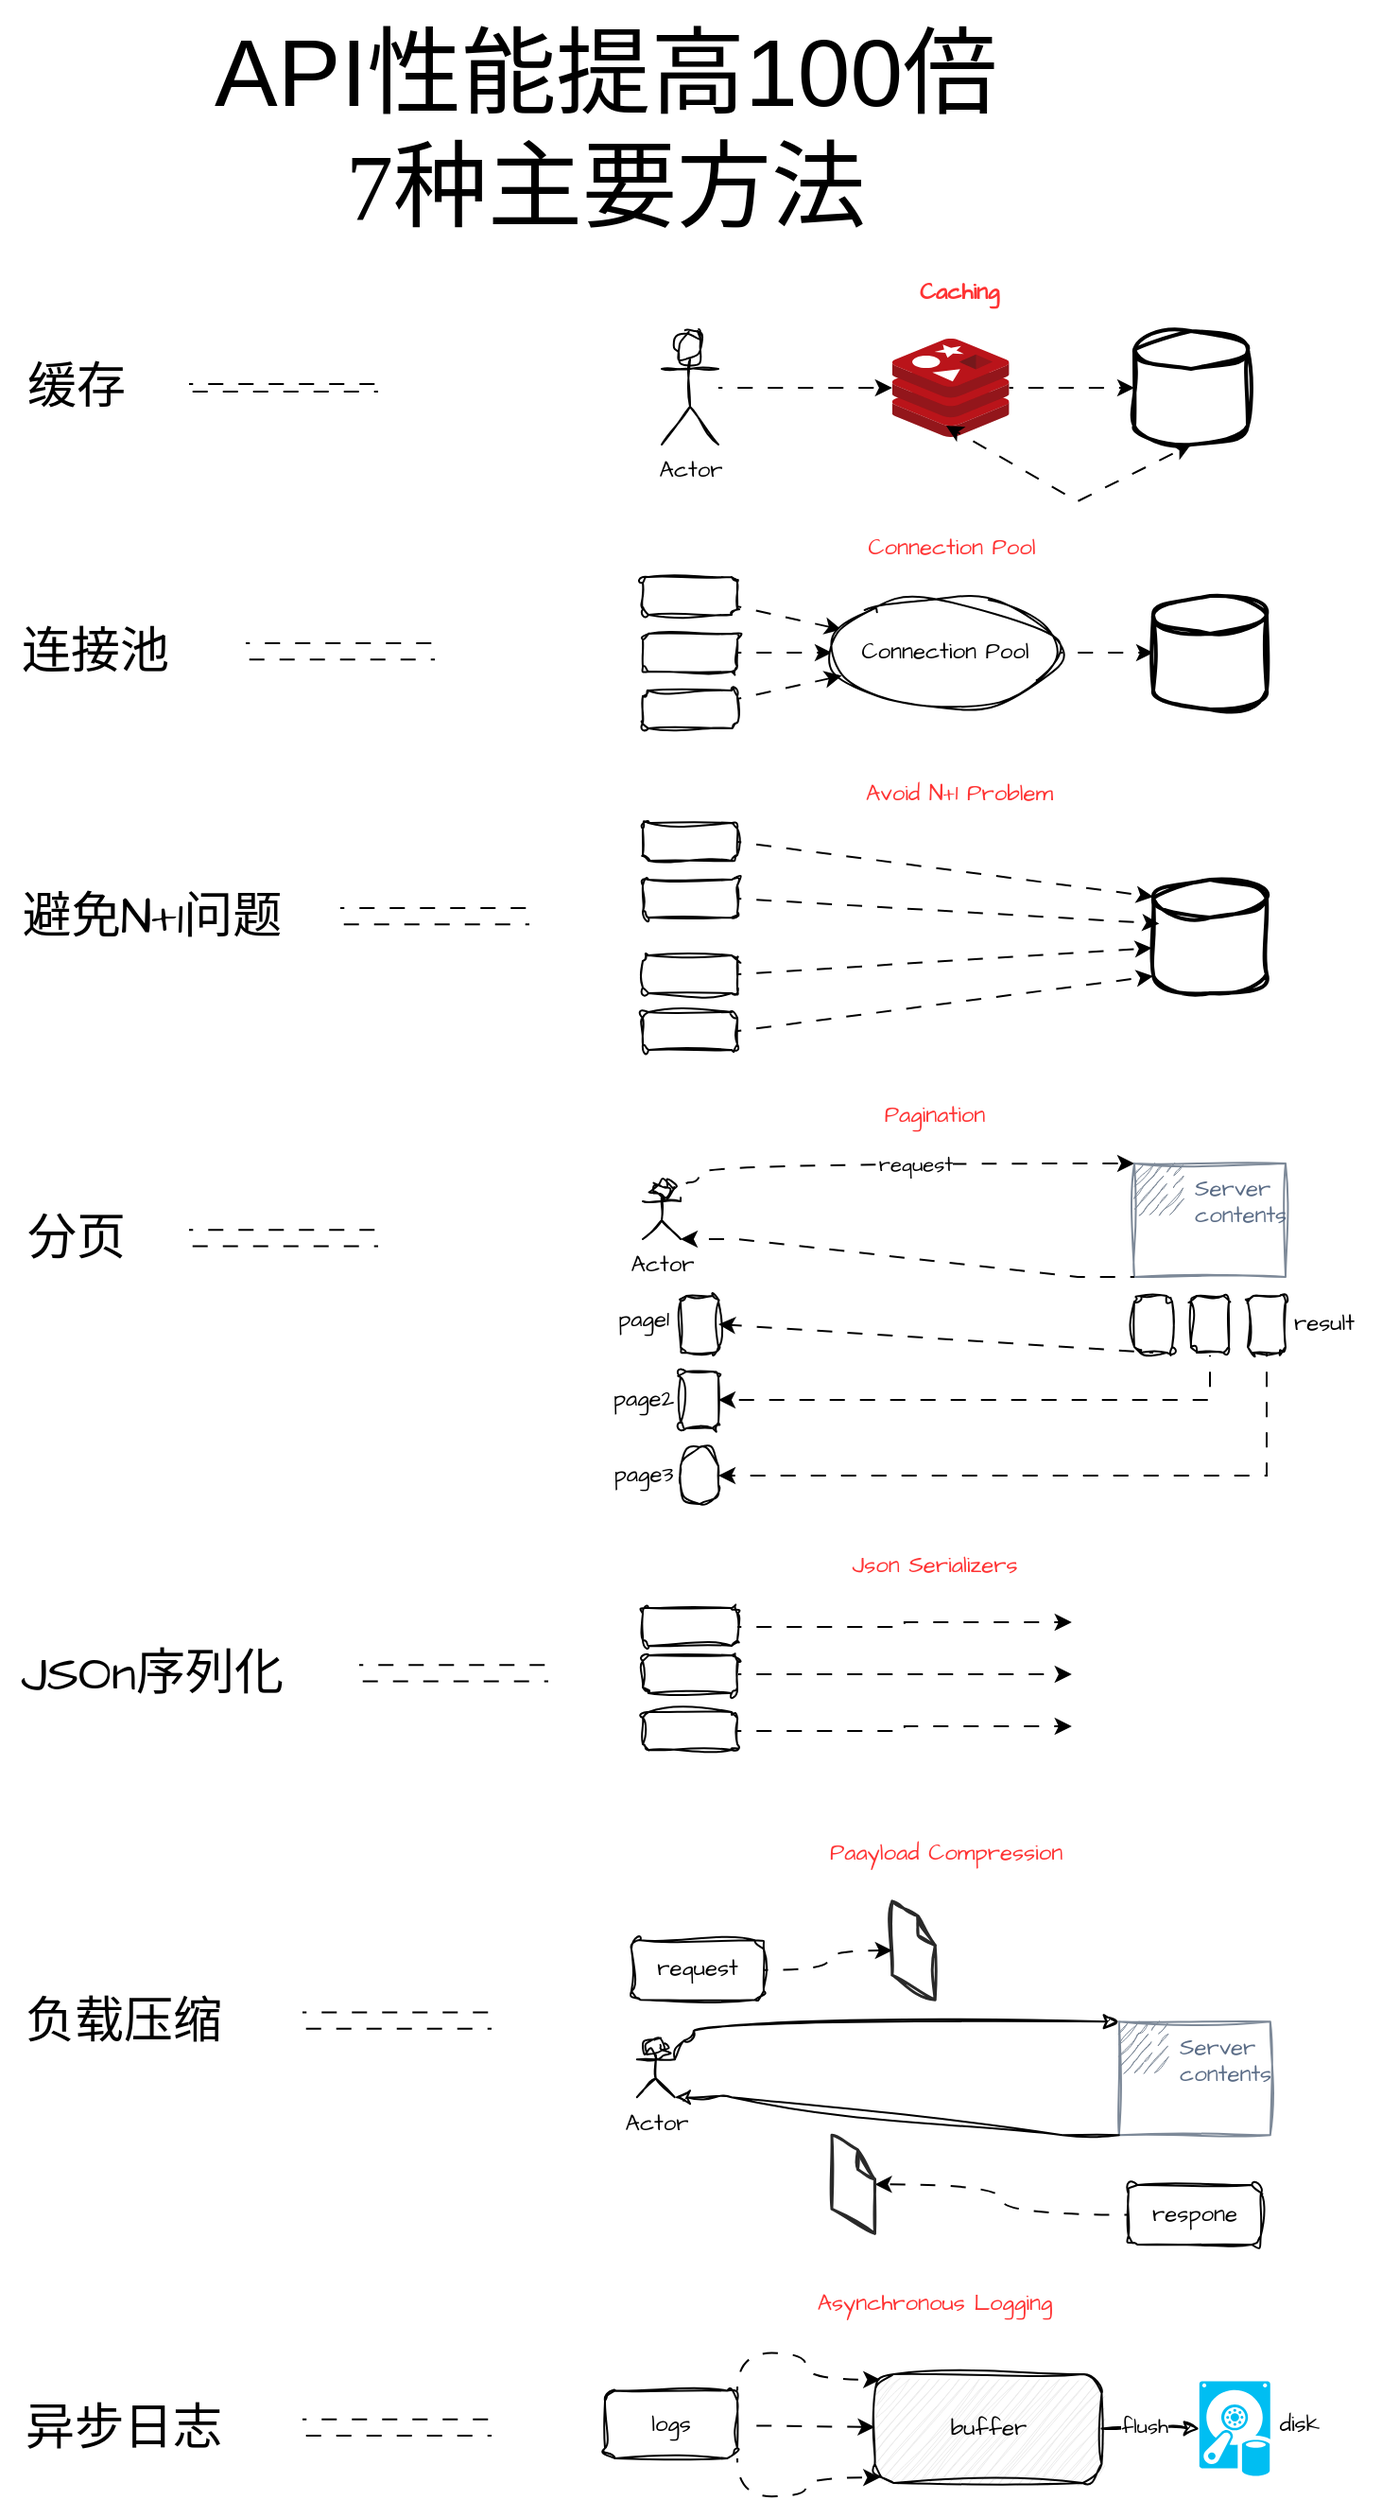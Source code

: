 <mxfile version="24.8.3">
  <diagram name="第 1 页" id="xSwY8589drfaOPCu5hti">
    <mxGraphModel dx="2931" dy="1640" grid="1" gridSize="10" guides="1" tooltips="1" connect="1" arrows="1" fold="1" page="1" pageScale="1" pageWidth="827" pageHeight="1169" math="0" shadow="0">
      <root>
        <mxCell id="0" />
        <mxCell id="1" parent="0" />
        <mxCell id="k_qER6fOcCXiL-DizDap-2" value="&lt;font face=&quot;Helvetica&quot; style=&quot;font-size: 50px;&quot;&gt;API性能提高100倍&lt;/font&gt;&lt;div style=&quot;font-size: 50px;&quot;&gt;&lt;div style=&quot;&quot;&gt;&lt;font face=&quot;_zcXrtlh5u2Q-dHwDHXc&quot; style=&quot;font-size: 50px;&quot;&gt;7种主要方法&lt;/font&gt;&lt;/div&gt;&lt;/div&gt;" style="text;html=1;align=center;verticalAlign=middle;resizable=0;points=[];autosize=1;strokeColor=none;fillColor=none;fontFamily=Architects Daughter;fontSource=https%3A%2F%2Ffonts.googleapis.com%2Fcss%3Ffamily%3DArchitects%2BDaughter;" vertex="1" parent="1">
          <mxGeometry x="180" y="55" width="440" height="140" as="geometry" />
        </mxCell>
        <mxCell id="k_qER6fOcCXiL-DizDap-3" value="&lt;font style=&quot;font-size: 26px;&quot;&gt;缓存&lt;/font&gt;" style="text;html=1;align=center;verticalAlign=middle;resizable=0;points=[];autosize=1;strokeColor=none;fillColor=none;fontFamily=Architects Daughter;fontSource=https%3A%2F%2Ffonts.googleapis.com%2Fcss%3Ffamily%3DArchitects%2BDaughter;sketch=1;curveFitting=1;jiggle=2;" vertex="1" parent="1">
          <mxGeometry x="80" y="240" width="80" height="40" as="geometry" />
        </mxCell>
        <mxCell id="k_qER6fOcCXiL-DizDap-5" value="" style="shape=link;html=1;rounded=0;hachureGap=4;fontFamily=Architects Daughter;fontSource=https%3A%2F%2Ffonts.googleapis.com%2Fcss%3Ffamily%3DArchitects%2BDaughter;flowAnimation=1;" edge="1" parent="1">
          <mxGeometry width="100" relative="1" as="geometry">
            <mxPoint x="180" y="260" as="sourcePoint" />
            <mxPoint x="280" y="260" as="targetPoint" />
          </mxGeometry>
        </mxCell>
        <mxCell id="k_qER6fOcCXiL-DizDap-28" value="" style="edgeStyle=orthogonalEdgeStyle;rounded=0;hachureGap=4;orthogonalLoop=1;jettySize=auto;html=1;fontFamily=Architects Daughter;fontSource=https%3A%2F%2Ffonts.googleapis.com%2Fcss%3Ffamily%3DArchitects%2BDaughter;flowAnimation=1;" edge="1" parent="1" source="k_qER6fOcCXiL-DizDap-12" target="k_qER6fOcCXiL-DizDap-25">
          <mxGeometry relative="1" as="geometry" />
        </mxCell>
        <mxCell id="k_qER6fOcCXiL-DizDap-12" value="" style="image;aspect=fixed;html=1;points=[];align=center;fontSize=12;image=img/lib/mscae/Cache_Redis_Product.svg;hachureGap=4;fontFamily=Architects Daughter;fontSource=https%3A%2F%2Ffonts.googleapis.com%2Fcss%3Ffamily%3DArchitects%2BDaughter;sketch=1;curveFitting=1;jiggle=2;" vertex="1" parent="1">
          <mxGeometry x="551.9" y="234" width="61.9" height="52" as="geometry" />
        </mxCell>
        <mxCell id="k_qER6fOcCXiL-DizDap-16" value="" style="edgeStyle=orthogonalEdgeStyle;rounded=0;hachureGap=4;orthogonalLoop=1;jettySize=auto;html=1;fontFamily=Architects Daughter;fontSource=https%3A%2F%2Ffonts.googleapis.com%2Fcss%3Ffamily%3DArchitects%2BDaughter;flowAnimation=1;" edge="1" parent="1" source="k_qER6fOcCXiL-DizDap-14" target="k_qER6fOcCXiL-DizDap-12">
          <mxGeometry relative="1" as="geometry" />
        </mxCell>
        <mxCell id="k_qER6fOcCXiL-DizDap-14" value="Actor" style="shape=umlActor;verticalLabelPosition=bottom;verticalAlign=top;html=1;outlineConnect=0;sketch=1;hachureGap=4;jiggle=2;curveFitting=1;fontFamily=Architects Daughter;fontSource=https%3A%2F%2Ffonts.googleapis.com%2Fcss%3Ffamily%3DArchitects%2BDaughter;" vertex="1" parent="1">
          <mxGeometry x="430" y="230" width="30" height="60" as="geometry" />
        </mxCell>
        <mxCell id="k_qER6fOcCXiL-DizDap-25" value="" style="strokeWidth=2;html=1;shape=mxgraph.flowchart.database;whiteSpace=wrap;sketch=1;hachureGap=4;jiggle=2;curveFitting=1;fontFamily=Architects Daughter;fontSource=https%3A%2F%2Ffonts.googleapis.com%2Fcss%3Ffamily%3DArchitects%2BDaughter;" vertex="1" parent="1">
          <mxGeometry x="680" y="230" width="60" height="60" as="geometry" />
        </mxCell>
        <mxCell id="k_qER6fOcCXiL-DizDap-29" value="&lt;span style=&quot;font-size: 26px;&quot;&gt;连接池&lt;/span&gt;" style="text;html=1;align=center;verticalAlign=middle;resizable=0;points=[];autosize=1;strokeColor=none;fillColor=none;fontFamily=Architects Daughter;fontSource=https%3A%2F%2Ffonts.googleapis.com%2Fcss%3Ffamily%3DArchitects%2BDaughter;sketch=1;curveFitting=1;jiggle=2;" vertex="1" parent="1">
          <mxGeometry x="80" y="380" width="100" height="40" as="geometry" />
        </mxCell>
        <mxCell id="k_qER6fOcCXiL-DizDap-30" value="" style="shape=link;html=1;rounded=0;hachureGap=4;fontFamily=Architects Daughter;fontSource=https%3A%2F%2Ffonts.googleapis.com%2Fcss%3Ffamily%3DArchitects%2BDaughter;flowAnimation=1;width=8.571;" edge="1" parent="1">
          <mxGeometry width="100" relative="1" as="geometry">
            <mxPoint x="210" y="399.33" as="sourcePoint" />
            <mxPoint x="310" y="399.33" as="targetPoint" />
          </mxGeometry>
        </mxCell>
        <mxCell id="k_qER6fOcCXiL-DizDap-31" value="&lt;b&gt;&lt;font color=&quot;#ff3333&quot;&gt;Caching&lt;/font&gt;&lt;/b&gt;" style="text;html=1;align=center;verticalAlign=middle;resizable=0;points=[];autosize=1;strokeColor=none;fillColor=none;fontFamily=Architects Daughter;fontSource=https%3A%2F%2Ffonts.googleapis.com%2Fcss%3Ffamily%3DArchitects%2BDaughter;" vertex="1" parent="1">
          <mxGeometry x="551.9" y="195" width="70" height="30" as="geometry" />
        </mxCell>
        <mxCell id="k_qER6fOcCXiL-DizDap-32" value="" style="endArrow=classic;startArrow=classic;html=1;rounded=0;hachureGap=4;fontFamily=Architects Daughter;fontSource=https%3A%2F%2Ffonts.googleapis.com%2Fcss%3Ffamily%3DArchitects%2BDaughter;flowAnimation=1;entryX=0.5;entryY=1;entryDx=0;entryDy=0;entryPerimeter=0;exitX=0.461;exitY=0.885;exitDx=0;exitDy=0;exitPerimeter=0;" edge="1" parent="1" source="k_qER6fOcCXiL-DizDap-12" target="k_qER6fOcCXiL-DizDap-25">
          <mxGeometry width="50" height="50" relative="1" as="geometry">
            <mxPoint x="580" y="290" as="sourcePoint" />
            <mxPoint x="710" y="300" as="targetPoint" />
            <Array as="points">
              <mxPoint x="650" y="320" />
            </Array>
          </mxGeometry>
        </mxCell>
        <mxCell id="k_qER6fOcCXiL-DizDap-38" value="" style="rounded=0;hachureGap=4;orthogonalLoop=1;jettySize=auto;html=1;fontFamily=Architects Daughter;fontSource=https%3A%2F%2Ffonts.googleapis.com%2Fcss%3Ffamily%3DArchitects%2BDaughter;flowAnimation=1;" edge="1" parent="1" source="k_qER6fOcCXiL-DizDap-33" target="k_qER6fOcCXiL-DizDap-36">
          <mxGeometry relative="1" as="geometry" />
        </mxCell>
        <mxCell id="k_qER6fOcCXiL-DizDap-33" value="" style="rounded=1;whiteSpace=wrap;html=1;sketch=1;hachureGap=4;jiggle=2;curveFitting=1;fontFamily=Architects Daughter;fontSource=https%3A%2F%2Ffonts.googleapis.com%2Fcss%3Ffamily%3DArchitects%2BDaughter;" vertex="1" parent="1">
          <mxGeometry x="420" y="360" width="50" height="20" as="geometry" />
        </mxCell>
        <mxCell id="k_qER6fOcCXiL-DizDap-39" value="" style="edgeStyle=orthogonalEdgeStyle;rounded=0;hachureGap=4;orthogonalLoop=1;jettySize=auto;html=1;fontFamily=Architects Daughter;fontSource=https%3A%2F%2Ffonts.googleapis.com%2Fcss%3Ffamily%3DArchitects%2BDaughter;flowAnimation=1;" edge="1" parent="1" source="k_qER6fOcCXiL-DizDap-34" target="k_qER6fOcCXiL-DizDap-36">
          <mxGeometry relative="1" as="geometry" />
        </mxCell>
        <mxCell id="k_qER6fOcCXiL-DizDap-34" value="" style="rounded=1;whiteSpace=wrap;html=1;sketch=1;hachureGap=4;jiggle=2;curveFitting=1;fontFamily=Architects Daughter;fontSource=https%3A%2F%2Ffonts.googleapis.com%2Fcss%3Ffamily%3DArchitects%2BDaughter;" vertex="1" parent="1">
          <mxGeometry x="420" y="390" width="50" height="20" as="geometry" />
        </mxCell>
        <mxCell id="k_qER6fOcCXiL-DizDap-40" value="" style="rounded=0;hachureGap=4;orthogonalLoop=1;jettySize=auto;html=1;fontFamily=Architects Daughter;fontSource=https%3A%2F%2Ffonts.googleapis.com%2Fcss%3Ffamily%3DArchitects%2BDaughter;flowAnimation=1;" edge="1" parent="1" source="k_qER6fOcCXiL-DizDap-35" target="k_qER6fOcCXiL-DizDap-36">
          <mxGeometry relative="1" as="geometry" />
        </mxCell>
        <mxCell id="k_qER6fOcCXiL-DizDap-35" value="" style="rounded=1;whiteSpace=wrap;html=1;sketch=1;hachureGap=4;jiggle=2;curveFitting=1;fontFamily=Architects Daughter;fontSource=https%3A%2F%2Ffonts.googleapis.com%2Fcss%3Ffamily%3DArchitects%2BDaughter;" vertex="1" parent="1">
          <mxGeometry x="420" y="420" width="50" height="20" as="geometry" />
        </mxCell>
        <mxCell id="k_qER6fOcCXiL-DizDap-41" value="" style="edgeStyle=orthogonalEdgeStyle;rounded=0;hachureGap=4;orthogonalLoop=1;jettySize=auto;html=1;fontFamily=Architects Daughter;fontSource=https%3A%2F%2Ffonts.googleapis.com%2Fcss%3Ffamily%3DArchitects%2BDaughter;flowAnimation=1;" edge="1" parent="1" source="k_qER6fOcCXiL-DizDap-36" target="k_qER6fOcCXiL-DizDap-37">
          <mxGeometry relative="1" as="geometry" />
        </mxCell>
        <mxCell id="k_qER6fOcCXiL-DizDap-36" value="Connection Pool" style="ellipse;whiteSpace=wrap;html=1;sketch=1;hachureGap=4;jiggle=2;curveFitting=1;fontFamily=Architects Daughter;fontSource=https%3A%2F%2Ffonts.googleapis.com%2Fcss%3Ffamily%3DArchitects%2BDaughter;" vertex="1" parent="1">
          <mxGeometry x="520" y="370" width="120" height="60" as="geometry" />
        </mxCell>
        <mxCell id="k_qER6fOcCXiL-DizDap-37" value="" style="strokeWidth=2;html=1;shape=mxgraph.flowchart.database;whiteSpace=wrap;sketch=1;hachureGap=4;jiggle=2;curveFitting=1;fontFamily=Architects Daughter;fontSource=https%3A%2F%2Ffonts.googleapis.com%2Fcss%3Ffamily%3DArchitects%2BDaughter;" vertex="1" parent="1">
          <mxGeometry x="690" y="370" width="60" height="60" as="geometry" />
        </mxCell>
        <mxCell id="k_qER6fOcCXiL-DizDap-42" value="&lt;span style=&quot;text-wrap-mode: wrap;&quot;&gt;&lt;font color=&quot;#ff3333&quot;&gt;Connection Pool&lt;/font&gt;&lt;/span&gt;" style="text;html=1;align=center;verticalAlign=middle;resizable=0;points=[];autosize=1;strokeColor=none;fillColor=none;fontFamily=Architects Daughter;fontSource=https%3A%2F%2Ffonts.googleapis.com%2Fcss%3Ffamily%3DArchitects%2BDaughter;" vertex="1" parent="1">
          <mxGeometry x="527.85" y="330" width="110" height="30" as="geometry" />
        </mxCell>
        <mxCell id="k_qER6fOcCXiL-DizDap-43" value="&lt;span style=&quot;font-size: 26px;&quot;&gt;避免N+1问题&lt;/span&gt;" style="text;html=1;align=center;verticalAlign=middle;resizable=0;points=[];autosize=1;strokeColor=none;fillColor=none;fontFamily=Architects Daughter;fontSource=https%3A%2F%2Ffonts.googleapis.com%2Fcss%3Ffamily%3DArchitects%2BDaughter;sketch=1;curveFitting=1;jiggle=2;" vertex="1" parent="1">
          <mxGeometry x="80" y="520" width="160" height="40" as="geometry" />
        </mxCell>
        <mxCell id="k_qER6fOcCXiL-DizDap-44" value="" style="shape=link;html=1;rounded=0;hachureGap=4;fontFamily=Architects Daughter;fontSource=https%3A%2F%2Ffonts.googleapis.com%2Fcss%3Ffamily%3DArchitects%2BDaughter;flowAnimation=1;width=8.571;" edge="1" parent="1">
          <mxGeometry width="100" relative="1" as="geometry">
            <mxPoint x="260" y="539.33" as="sourcePoint" />
            <mxPoint x="360" y="539.33" as="targetPoint" />
          </mxGeometry>
        </mxCell>
        <mxCell id="k_qER6fOcCXiL-DizDap-45" value="" style="rounded=1;whiteSpace=wrap;html=1;sketch=1;hachureGap=4;jiggle=2;curveFitting=1;fontFamily=Architects Daughter;fontSource=https%3A%2F%2Ffonts.googleapis.com%2Fcss%3Ffamily%3DArchitects%2BDaughter;" vertex="1" parent="1">
          <mxGeometry x="420" y="490" width="50" height="20" as="geometry" />
        </mxCell>
        <mxCell id="k_qER6fOcCXiL-DizDap-46" value="" style="rounded=1;whiteSpace=wrap;html=1;sketch=1;hachureGap=4;jiggle=2;curveFitting=1;fontFamily=Architects Daughter;fontSource=https%3A%2F%2Ffonts.googleapis.com%2Fcss%3Ffamily%3DArchitects%2BDaughter;" vertex="1" parent="1">
          <mxGeometry x="420" y="520" width="50" height="20" as="geometry" />
        </mxCell>
        <mxCell id="k_qER6fOcCXiL-DizDap-47" value="" style="rounded=1;whiteSpace=wrap;html=1;sketch=1;hachureGap=4;jiggle=2;curveFitting=1;fontFamily=Architects Daughter;fontSource=https%3A%2F%2Ffonts.googleapis.com%2Fcss%3Ffamily%3DArchitects%2BDaughter;" vertex="1" parent="1">
          <mxGeometry x="420" y="560" width="50" height="20" as="geometry" />
        </mxCell>
        <mxCell id="k_qER6fOcCXiL-DizDap-48" value="" style="rounded=1;whiteSpace=wrap;html=1;sketch=1;hachureGap=4;jiggle=2;curveFitting=1;fontFamily=Architects Daughter;fontSource=https%3A%2F%2Ffonts.googleapis.com%2Fcss%3Ffamily%3DArchitects%2BDaughter;" vertex="1" parent="1">
          <mxGeometry x="420" y="590" width="50" height="20" as="geometry" />
        </mxCell>
        <mxCell id="k_qER6fOcCXiL-DizDap-49" value="" style="strokeWidth=2;html=1;shape=mxgraph.flowchart.database;whiteSpace=wrap;sketch=1;hachureGap=4;jiggle=2;curveFitting=1;fontFamily=Architects Daughter;fontSource=https%3A%2F%2Ffonts.googleapis.com%2Fcss%3Ffamily%3DArchitects%2BDaughter;" vertex="1" parent="1">
          <mxGeometry x="690" y="520" width="60" height="60" as="geometry" />
        </mxCell>
        <mxCell id="k_qER6fOcCXiL-DizDap-53" style="rounded=0;hachureGap=4;orthogonalLoop=1;jettySize=auto;html=1;exitX=1;exitY=0.5;exitDx=0;exitDy=0;entryX=0;entryY=0.15;entryDx=0;entryDy=0;entryPerimeter=0;fontFamily=Architects Daughter;fontSource=https%3A%2F%2Ffonts.googleapis.com%2Fcss%3Ffamily%3DArchitects%2BDaughter;flowAnimation=1;" edge="1" parent="1" source="k_qER6fOcCXiL-DizDap-45" target="k_qER6fOcCXiL-DizDap-49">
          <mxGeometry relative="1" as="geometry" />
        </mxCell>
        <mxCell id="k_qER6fOcCXiL-DizDap-54" style="rounded=0;hachureGap=4;orthogonalLoop=1;jettySize=auto;html=1;exitX=1;exitY=0.5;exitDx=0;exitDy=0;entryX=0.053;entryY=0.387;entryDx=0;entryDy=0;entryPerimeter=0;fontFamily=Architects Daughter;fontSource=https%3A%2F%2Ffonts.googleapis.com%2Fcss%3Ffamily%3DArchitects%2BDaughter;flowAnimation=1;" edge="1" parent="1" source="k_qER6fOcCXiL-DizDap-46" target="k_qER6fOcCXiL-DizDap-49">
          <mxGeometry relative="1" as="geometry" />
        </mxCell>
        <mxCell id="k_qER6fOcCXiL-DizDap-55" style="rounded=0;hachureGap=4;orthogonalLoop=1;jettySize=auto;html=1;exitX=1;exitY=0.5;exitDx=0;exitDy=0;entryX=-0.012;entryY=0.602;entryDx=0;entryDy=0;entryPerimeter=0;fontFamily=Architects Daughter;fontSource=https%3A%2F%2Ffonts.googleapis.com%2Fcss%3Ffamily%3DArchitects%2BDaughter;flowAnimation=1;" edge="1" parent="1" source="k_qER6fOcCXiL-DizDap-47" target="k_qER6fOcCXiL-DizDap-49">
          <mxGeometry relative="1" as="geometry" />
        </mxCell>
        <mxCell id="k_qER6fOcCXiL-DizDap-56" style="rounded=0;hachureGap=4;orthogonalLoop=1;jettySize=auto;html=1;exitX=1;exitY=0.5;exitDx=0;exitDy=0;entryX=0;entryY=0.85;entryDx=0;entryDy=0;entryPerimeter=0;fontFamily=Architects Daughter;fontSource=https%3A%2F%2Ffonts.googleapis.com%2Fcss%3Ffamily%3DArchitects%2BDaughter;flowAnimation=1;" edge="1" parent="1" source="k_qER6fOcCXiL-DizDap-48" target="k_qER6fOcCXiL-DizDap-49">
          <mxGeometry relative="1" as="geometry" />
        </mxCell>
        <mxCell id="k_qER6fOcCXiL-DizDap-57" value="&lt;span style=&quot;font-size: 26px;&quot;&gt;分页&lt;/span&gt;" style="text;html=1;align=center;verticalAlign=middle;resizable=0;points=[];autosize=1;strokeColor=none;fillColor=none;fontFamily=Architects Daughter;fontSource=https%3A%2F%2Ffonts.googleapis.com%2Fcss%3Ffamily%3DArchitects%2BDaughter;sketch=1;curveFitting=1;jiggle=2;" vertex="1" parent="1">
          <mxGeometry x="80" y="690" width="80" height="40" as="geometry" />
        </mxCell>
        <mxCell id="k_qER6fOcCXiL-DizDap-58" value="" style="shape=link;html=1;rounded=0;hachureGap=4;fontFamily=Architects Daughter;fontSource=https%3A%2F%2Ffonts.googleapis.com%2Fcss%3Ffamily%3DArchitects%2BDaughter;flowAnimation=1;width=8.571;" edge="1" parent="1">
          <mxGeometry width="100" relative="1" as="geometry">
            <mxPoint x="180" y="709.44" as="sourcePoint" />
            <mxPoint x="280" y="709.44" as="targetPoint" />
          </mxGeometry>
        </mxCell>
        <mxCell id="k_qER6fOcCXiL-DizDap-62" style="edgeStyle=orthogonalEdgeStyle;rounded=0;hachureGap=4;orthogonalLoop=1;jettySize=auto;html=1;exitX=1;exitY=0.333;exitDx=0;exitDy=0;exitPerimeter=0;entryX=0;entryY=0;entryDx=0;entryDy=0;fontFamily=Architects Daughter;fontSource=https%3A%2F%2Ffonts.googleapis.com%2Fcss%3Ffamily%3DArchitects%2BDaughter;flowAnimation=1;curved=1;" edge="1" parent="1" source="k_qER6fOcCXiL-DizDap-59" target="k_qER6fOcCXiL-DizDap-61">
          <mxGeometry relative="1" as="geometry">
            <Array as="points">
              <mxPoint x="440" y="680" />
              <mxPoint x="450" y="680" />
              <mxPoint x="450" y="670" />
            </Array>
          </mxGeometry>
        </mxCell>
        <mxCell id="k_qER6fOcCXiL-DizDap-122" value="request" style="edgeLabel;html=1;align=center;verticalAlign=middle;resizable=0;points=[];sketch=1;hachureGap=4;jiggle=2;curveFitting=1;fontFamily=Architects Daughter;fontSource=https%3A%2F%2Ffonts.googleapis.com%2Fcss%3Ffamily%3DArchitects%2BDaughter;" vertex="1" connectable="0" parent="k_qER6fOcCXiL-DizDap-62">
          <mxGeometry x="0.034" y="-3" relative="1" as="geometry">
            <mxPoint x="9" y="-3" as="offset" />
          </mxGeometry>
        </mxCell>
        <mxCell id="k_qER6fOcCXiL-DizDap-59" value="Actor" style="shape=umlActor;verticalLabelPosition=bottom;verticalAlign=top;html=1;outlineConnect=0;sketch=1;hachureGap=4;jiggle=2;curveFitting=1;fontFamily=Architects Daughter;fontSource=https%3A%2F%2Ffonts.googleapis.com%2Fcss%3Ffamily%3DArchitects%2BDaughter;" vertex="1" parent="1">
          <mxGeometry x="420" y="680" width="20" height="30" as="geometry" />
        </mxCell>
        <mxCell id="k_qER6fOcCXiL-DizDap-61" value="Server contents" style="points=[[0,0],[0.25,0],[0.5,0],[0.75,0],[1,0],[1,0.25],[1,0.5],[1,0.75],[1,1],[0.75,1],[0.5,1],[0.25,1],[0,1],[0,0.75],[0,0.5],[0,0.25]];outlineConnect=0;gradientColor=none;html=1;whiteSpace=wrap;fontSize=12;fontStyle=0;container=1;pointerEvents=0;collapsible=0;recursiveResize=0;shape=mxgraph.aws4.group;grIcon=mxgraph.aws4.group_on_premise;strokeColor=#7D8998;fillColor=none;verticalAlign=top;align=left;spacingLeft=30;fontColor=#5A6C86;dashed=0;sketch=1;hachureGap=4;jiggle=2;curveFitting=1;fontFamily=Architects Daughter;fontSource=https%3A%2F%2Ffonts.googleapis.com%2Fcss%3Ffamily%3DArchitects%2BDaughter;" vertex="1" parent="1">
          <mxGeometry x="680" y="670" width="80" height="60" as="geometry" />
        </mxCell>
        <mxCell id="k_qER6fOcCXiL-DizDap-63" style="rounded=0;hachureGap=4;orthogonalLoop=1;jettySize=auto;html=1;exitX=0;exitY=1;exitDx=0;exitDy=0;entryX=1;entryY=1;entryDx=0;entryDy=0;entryPerimeter=0;fontFamily=Architects Daughter;fontSource=https%3A%2F%2Ffonts.googleapis.com%2Fcss%3Ffamily%3DArchitects%2BDaughter;flowAnimation=1;edgeStyle=entityRelationEdgeStyle;" edge="1" parent="1" source="k_qER6fOcCXiL-DizDap-61" target="k_qER6fOcCXiL-DizDap-59">
          <mxGeometry relative="1" as="geometry" />
        </mxCell>
        <mxCell id="k_qER6fOcCXiL-DizDap-65" value="" style="rounded=1;whiteSpace=wrap;html=1;sketch=1;hachureGap=4;jiggle=2;curveFitting=1;fontFamily=Architects Daughter;fontSource=https%3A%2F%2Ffonts.googleapis.com%2Fcss%3Ffamily%3DArchitects%2BDaughter;" vertex="1" parent="1">
          <mxGeometry x="440" y="740" width="20" height="30" as="geometry" />
        </mxCell>
        <mxCell id="k_qER6fOcCXiL-DizDap-66" value="" style="rounded=1;whiteSpace=wrap;html=1;sketch=1;hachureGap=4;jiggle=2;curveFitting=1;fontFamily=Architects Daughter;fontSource=https%3A%2F%2Ffonts.googleapis.com%2Fcss%3Ffamily%3DArchitects%2BDaughter;" vertex="1" parent="1">
          <mxGeometry x="440" y="780" width="20" height="30" as="geometry" />
        </mxCell>
        <mxCell id="k_qER6fOcCXiL-DizDap-67" value="" style="rounded=1;whiteSpace=wrap;html=1;sketch=1;hachureGap=4;jiggle=2;curveFitting=1;fontFamily=Architects Daughter;fontSource=https%3A%2F%2Ffonts.googleapis.com%2Fcss%3Ffamily%3DArchitects%2BDaughter;arcSize=50;" vertex="1" parent="1">
          <mxGeometry x="440" y="820" width="20" height="30" as="geometry" />
        </mxCell>
        <mxCell id="k_qER6fOcCXiL-DizDap-68" value="page1" style="text;html=1;align=center;verticalAlign=middle;resizable=0;points=[];autosize=1;strokeColor=none;fillColor=none;fontFamily=Architects Daughter;fontSource=https%3A%2F%2Ffonts.googleapis.com%2Fcss%3Ffamily%3DArchitects%2BDaughter;" vertex="1" parent="1">
          <mxGeometry x="395" y="738" width="50" height="30" as="geometry" />
        </mxCell>
        <mxCell id="k_qER6fOcCXiL-DizDap-69" value="page2" style="text;html=1;align=center;verticalAlign=middle;resizable=0;points=[];autosize=1;strokeColor=none;fillColor=none;fontFamily=Architects Daughter;fontSource=https%3A%2F%2Ffonts.googleapis.com%2Fcss%3Ffamily%3DArchitects%2BDaughter;" vertex="1" parent="1">
          <mxGeometry x="390" y="780" width="60" height="30" as="geometry" />
        </mxCell>
        <mxCell id="k_qER6fOcCXiL-DizDap-70" value="page3" style="text;html=1;align=center;verticalAlign=middle;resizable=0;points=[];autosize=1;strokeColor=none;fillColor=none;fontFamily=Architects Daughter;fontSource=https%3A%2F%2Ffonts.googleapis.com%2Fcss%3Ffamily%3DArchitects%2BDaughter;" vertex="1" parent="1">
          <mxGeometry x="390" y="820" width="60" height="30" as="geometry" />
        </mxCell>
        <mxCell id="k_qER6fOcCXiL-DizDap-74" style="rounded=0;hachureGap=4;orthogonalLoop=1;jettySize=auto;html=1;exitX=0.5;exitY=1;exitDx=0;exitDy=0;entryX=1;entryY=0.5;entryDx=0;entryDy=0;fontFamily=Architects Daughter;fontSource=https%3A%2F%2Ffonts.googleapis.com%2Fcss%3Ffamily%3DArchitects%2BDaughter;flowAnimation=1;" edge="1" parent="1" source="k_qER6fOcCXiL-DizDap-71" target="k_qER6fOcCXiL-DizDap-65">
          <mxGeometry relative="1" as="geometry" />
        </mxCell>
        <mxCell id="k_qER6fOcCXiL-DizDap-71" value="" style="rounded=1;whiteSpace=wrap;html=1;sketch=1;hachureGap=4;jiggle=2;curveFitting=1;fontFamily=Architects Daughter;fontSource=https%3A%2F%2Ffonts.googleapis.com%2Fcss%3Ffamily%3DArchitects%2BDaughter;" vertex="1" parent="1">
          <mxGeometry x="680" y="740" width="20" height="30" as="geometry" />
        </mxCell>
        <mxCell id="k_qER6fOcCXiL-DizDap-75" style="edgeStyle=orthogonalEdgeStyle;rounded=0;hachureGap=4;orthogonalLoop=1;jettySize=auto;html=1;exitX=0.5;exitY=1;exitDx=0;exitDy=0;entryX=1;entryY=0.5;entryDx=0;entryDy=0;fontFamily=Architects Daughter;fontSource=https%3A%2F%2Ffonts.googleapis.com%2Fcss%3Ffamily%3DArchitects%2BDaughter;flowAnimation=1;" edge="1" parent="1" source="k_qER6fOcCXiL-DizDap-72" target="k_qER6fOcCXiL-DizDap-66">
          <mxGeometry relative="1" as="geometry" />
        </mxCell>
        <mxCell id="k_qER6fOcCXiL-DizDap-72" value="" style="rounded=1;whiteSpace=wrap;html=1;sketch=1;hachureGap=4;jiggle=2;curveFitting=1;fontFamily=Architects Daughter;fontSource=https%3A%2F%2Ffonts.googleapis.com%2Fcss%3Ffamily%3DArchitects%2BDaughter;" vertex="1" parent="1">
          <mxGeometry x="710" y="740" width="20" height="30" as="geometry" />
        </mxCell>
        <mxCell id="k_qER6fOcCXiL-DizDap-76" style="edgeStyle=orthogonalEdgeStyle;rounded=0;hachureGap=4;orthogonalLoop=1;jettySize=auto;html=1;exitX=0.5;exitY=1;exitDx=0;exitDy=0;entryX=1;entryY=0.5;entryDx=0;entryDy=0;fontFamily=Architects Daughter;fontSource=https%3A%2F%2Ffonts.googleapis.com%2Fcss%3Ffamily%3DArchitects%2BDaughter;flowAnimation=1;" edge="1" parent="1" source="k_qER6fOcCXiL-DizDap-73" target="k_qER6fOcCXiL-DizDap-67">
          <mxGeometry relative="1" as="geometry" />
        </mxCell>
        <mxCell id="k_qER6fOcCXiL-DizDap-73" value="" style="rounded=1;whiteSpace=wrap;html=1;sketch=1;hachureGap=4;jiggle=2;curveFitting=1;fontFamily=Architects Daughter;fontSource=https%3A%2F%2Ffonts.googleapis.com%2Fcss%3Ffamily%3DArchitects%2BDaughter;" vertex="1" parent="1">
          <mxGeometry x="740" y="740" width="20" height="30" as="geometry" />
        </mxCell>
        <mxCell id="k_qER6fOcCXiL-DizDap-77" value="result" style="text;html=1;align=center;verticalAlign=middle;resizable=0;points=[];autosize=1;strokeColor=none;fillColor=none;fontFamily=Architects Daughter;fontSource=https%3A%2F%2Ffonts.googleapis.com%2Fcss%3Ffamily%3DArchitects%2BDaughter;" vertex="1" parent="1">
          <mxGeometry x="750" y="740" width="60" height="30" as="geometry" />
        </mxCell>
        <mxCell id="k_qER6fOcCXiL-DizDap-78" value="&lt;span style=&quot;font-size: 26px;&quot;&gt;JSOn序列化&lt;/span&gt;" style="text;html=1;align=center;verticalAlign=middle;resizable=0;points=[];autosize=1;strokeColor=none;fillColor=none;fontFamily=Architects Daughter;fontSource=https%3A%2F%2Ffonts.googleapis.com%2Fcss%3Ffamily%3DArchitects%2BDaughter;sketch=1;curveFitting=1;jiggle=2;" vertex="1" parent="1">
          <mxGeometry x="80" y="920" width="160" height="40" as="geometry" />
        </mxCell>
        <mxCell id="k_qER6fOcCXiL-DizDap-79" value="" style="shape=link;html=1;rounded=0;hachureGap=4;fontFamily=Architects Daughter;fontSource=https%3A%2F%2Ffonts.googleapis.com%2Fcss%3Ffamily%3DArchitects%2BDaughter;flowAnimation=1;width=8.571;" edge="1" parent="1">
          <mxGeometry width="100" relative="1" as="geometry">
            <mxPoint x="270" y="939.44" as="sourcePoint" />
            <mxPoint x="370" y="939.44" as="targetPoint" />
          </mxGeometry>
        </mxCell>
        <mxCell id="k_qER6fOcCXiL-DizDap-81" value="" style="shape=image;html=1;verticalAlign=top;verticalLabelPosition=bottom;labelBackgroundColor=#ffffff;imageAspect=0;aspect=fixed;image=https://cdn2.iconfinder.com/data/icons/boxicons-solid-vol-2/24/bxs-file-json-128.png;sketch=1;hachureGap=4;jiggle=2;curveFitting=1;fontFamily=Architects Daughter;fontSource=https%3A%2F%2Ffonts.googleapis.com%2Fcss%3Ffamily%3DArchitects%2BDaughter;" vertex="1" parent="1">
          <mxGeometry x="646.9" y="885" width="110" height="110" as="geometry" />
        </mxCell>
        <mxCell id="k_qER6fOcCXiL-DizDap-85" style="edgeStyle=orthogonalEdgeStyle;rounded=0;hachureGap=4;orthogonalLoop=1;jettySize=auto;html=1;exitX=1;exitY=0.5;exitDx=0;exitDy=0;entryX=0;entryY=0.25;entryDx=0;entryDy=0;fontFamily=Architects Daughter;fontSource=https%3A%2F%2Ffonts.googleapis.com%2Fcss%3Ffamily%3DArchitects%2BDaughter;flowAnimation=1;" edge="1" parent="1" source="k_qER6fOcCXiL-DizDap-82" target="k_qER6fOcCXiL-DizDap-81">
          <mxGeometry relative="1" as="geometry" />
        </mxCell>
        <mxCell id="k_qER6fOcCXiL-DizDap-82" value="" style="rounded=1;whiteSpace=wrap;html=1;sketch=1;hachureGap=4;jiggle=2;curveFitting=1;fontFamily=Architects Daughter;fontSource=https%3A%2F%2Ffonts.googleapis.com%2Fcss%3Ffamily%3DArchitects%2BDaughter;" vertex="1" parent="1">
          <mxGeometry x="420" y="905" width="50" height="20" as="geometry" />
        </mxCell>
        <mxCell id="k_qER6fOcCXiL-DizDap-86" style="edgeStyle=orthogonalEdgeStyle;rounded=0;hachureGap=4;orthogonalLoop=1;jettySize=auto;html=1;exitX=1;exitY=0.5;exitDx=0;exitDy=0;entryX=0;entryY=0.5;entryDx=0;entryDy=0;fontFamily=Architects Daughter;fontSource=https%3A%2F%2Ffonts.googleapis.com%2Fcss%3Ffamily%3DArchitects%2BDaughter;flowAnimation=1;" edge="1" parent="1" source="k_qER6fOcCXiL-DizDap-83" target="k_qER6fOcCXiL-DizDap-81">
          <mxGeometry relative="1" as="geometry" />
        </mxCell>
        <mxCell id="k_qER6fOcCXiL-DizDap-83" value="" style="rounded=1;whiteSpace=wrap;html=1;sketch=1;hachureGap=4;jiggle=2;curveFitting=1;fontFamily=Architects Daughter;fontSource=https%3A%2F%2Ffonts.googleapis.com%2Fcss%3Ffamily%3DArchitects%2BDaughter;" vertex="1" parent="1">
          <mxGeometry x="420" y="930" width="50" height="20" as="geometry" />
        </mxCell>
        <mxCell id="k_qER6fOcCXiL-DizDap-87" style="edgeStyle=orthogonalEdgeStyle;rounded=0;hachureGap=4;orthogonalLoop=1;jettySize=auto;html=1;exitX=1;exitY=0.5;exitDx=0;exitDy=0;entryX=0;entryY=0.75;entryDx=0;entryDy=0;fontFamily=Architects Daughter;fontSource=https%3A%2F%2Ffonts.googleapis.com%2Fcss%3Ffamily%3DArchitects%2BDaughter;flowAnimation=1;" edge="1" parent="1" source="k_qER6fOcCXiL-DizDap-84" target="k_qER6fOcCXiL-DizDap-81">
          <mxGeometry relative="1" as="geometry" />
        </mxCell>
        <mxCell id="k_qER6fOcCXiL-DizDap-84" value="" style="rounded=1;whiteSpace=wrap;html=1;sketch=1;hachureGap=4;jiggle=2;curveFitting=1;fontFamily=Architects Daughter;fontSource=https%3A%2F%2Ffonts.googleapis.com%2Fcss%3Ffamily%3DArchitects%2BDaughter;" vertex="1" parent="1">
          <mxGeometry x="420" y="960" width="50" height="20" as="geometry" />
        </mxCell>
        <mxCell id="k_qER6fOcCXiL-DizDap-88" value="&lt;span style=&quot;font-size: 26px;&quot;&gt;负载压缩&lt;/span&gt;" style="text;html=1;align=center;verticalAlign=middle;resizable=0;points=[];autosize=1;strokeColor=none;fillColor=none;fontFamily=Architects Daughter;fontSource=https%3A%2F%2Ffonts.googleapis.com%2Fcss%3Ffamily%3DArchitects%2BDaughter;sketch=1;curveFitting=1;jiggle=2;" vertex="1" parent="1">
          <mxGeometry x="80" y="1103.6" width="130" height="40" as="geometry" />
        </mxCell>
        <mxCell id="k_qER6fOcCXiL-DizDap-89" value="" style="shape=link;html=1;rounded=0;hachureGap=4;fontFamily=Architects Daughter;fontSource=https%3A%2F%2Ffonts.googleapis.com%2Fcss%3Ffamily%3DArchitects%2BDaughter;flowAnimation=1;width=8.571;" edge="1" parent="1">
          <mxGeometry width="100" relative="1" as="geometry">
            <mxPoint x="240" y="1123.04" as="sourcePoint" />
            <mxPoint x="340" y="1123.04" as="targetPoint" />
          </mxGeometry>
        </mxCell>
        <mxCell id="k_qER6fOcCXiL-DizDap-93" value="" style="verticalLabelPosition=bottom;html=1;verticalAlign=top;strokeWidth=1;align=center;outlineConnect=0;dashed=0;outlineConnect=0;shape=mxgraph.aws3d.file;aspect=fixed;strokeColor=#292929;sketch=1;hachureGap=4;jiggle=2;curveFitting=1;fontFamily=Architects Daughter;fontSource=https%3A%2F%2Ffonts.googleapis.com%2Fcss%3Ffamily%3DArchitects%2BDaughter;" vertex="1" parent="1">
          <mxGeometry x="551.9" y="1060" width="22.73" height="52.1" as="geometry" />
        </mxCell>
        <mxCell id="k_qER6fOcCXiL-DizDap-99" style="edgeStyle=orthogonalEdgeStyle;rounded=0;hachureGap=4;orthogonalLoop=1;jettySize=auto;html=1;exitX=1;exitY=0.333;exitDx=0;exitDy=0;exitPerimeter=0;entryX=0;entryY=0;entryDx=0;entryDy=0;fontFamily=Architects Daughter;fontSource=https%3A%2F%2Ffonts.googleapis.com%2Fcss%3Ffamily%3DArchitects%2BDaughter;flowAnimation=0;curved=1;sketch=1;curveFitting=1;jiggle=2;" edge="1" parent="1" source="k_qER6fOcCXiL-DizDap-100" target="k_qER6fOcCXiL-DizDap-101">
          <mxGeometry relative="1" as="geometry">
            <Array as="points">
              <mxPoint x="436.9" y="1133.6" />
              <mxPoint x="446.9" y="1133.6" />
              <mxPoint x="446.9" y="1123.6" />
            </Array>
          </mxGeometry>
        </mxCell>
        <mxCell id="k_qER6fOcCXiL-DizDap-100" value="Actor" style="shape=umlActor;verticalLabelPosition=bottom;verticalAlign=top;html=1;outlineConnect=0;sketch=1;hachureGap=4;jiggle=2;curveFitting=1;fontFamily=Architects Daughter;fontSource=https%3A%2F%2Ffonts.googleapis.com%2Fcss%3Ffamily%3DArchitects%2BDaughter;" vertex="1" parent="1">
          <mxGeometry x="416.9" y="1133.6" width="20" height="30" as="geometry" />
        </mxCell>
        <mxCell id="k_qER6fOcCXiL-DizDap-101" value="Server contents" style="points=[[0,0],[0.25,0],[0.5,0],[0.75,0],[1,0],[1,0.25],[1,0.5],[1,0.75],[1,1],[0.75,1],[0.5,1],[0.25,1],[0,1],[0,0.75],[0,0.5],[0,0.25]];outlineConnect=0;gradientColor=none;html=1;whiteSpace=wrap;fontSize=12;fontStyle=0;container=1;pointerEvents=0;collapsible=0;recursiveResize=0;shape=mxgraph.aws4.group;grIcon=mxgraph.aws4.group_on_premise;strokeColor=#7D8998;fillColor=none;verticalAlign=top;align=left;spacingLeft=30;fontColor=#5A6C86;dashed=0;sketch=1;hachureGap=4;jiggle=2;curveFitting=1;fontFamily=Architects Daughter;fontSource=https%3A%2F%2Ffonts.googleapis.com%2Fcss%3Ffamily%3DArchitects%2BDaughter;" vertex="1" parent="1">
          <mxGeometry x="671.9" y="1123.6" width="80" height="60" as="geometry" />
        </mxCell>
        <mxCell id="k_qER6fOcCXiL-DizDap-102" style="rounded=0;hachureGap=4;orthogonalLoop=1;jettySize=auto;html=1;exitX=0;exitY=1;exitDx=0;exitDy=0;entryX=1;entryY=1;entryDx=0;entryDy=0;entryPerimeter=0;fontFamily=Architects Daughter;fontSource=https%3A%2F%2Ffonts.googleapis.com%2Fcss%3Ffamily%3DArchitects%2BDaughter;flowAnimation=0;edgeStyle=entityRelationEdgeStyle;sketch=1;curveFitting=1;jiggle=2;" edge="1" parent="1" source="k_qER6fOcCXiL-DizDap-101" target="k_qER6fOcCXiL-DizDap-100">
          <mxGeometry relative="1" as="geometry" />
        </mxCell>
        <mxCell id="k_qER6fOcCXiL-DizDap-105" value="" style="edgeStyle=orthogonalEdgeStyle;rounded=0;hachureGap=4;orthogonalLoop=1;jettySize=auto;html=1;fontFamily=Architects Daughter;fontSource=https%3A%2F%2Ffonts.googleapis.com%2Fcss%3Ffamily%3DArchitects%2BDaughter;curved=1;flowAnimation=1;" edge="1" parent="1" source="k_qER6fOcCXiL-DizDap-104" target="k_qER6fOcCXiL-DizDap-93">
          <mxGeometry relative="1" as="geometry" />
        </mxCell>
        <mxCell id="k_qER6fOcCXiL-DizDap-104" value="request" style="rounded=1;whiteSpace=wrap;html=1;sketch=1;hachureGap=4;jiggle=2;curveFitting=1;fontFamily=Architects Daughter;fontSource=https%3A%2F%2Ffonts.googleapis.com%2Fcss%3Ffamily%3DArchitects%2BDaughter;" vertex="1" parent="1">
          <mxGeometry x="414" y="1080.6" width="70" height="31.5" as="geometry" />
        </mxCell>
        <mxCell id="k_qER6fOcCXiL-DizDap-108" style="edgeStyle=orthogonalEdgeStyle;rounded=0;hachureGap=4;orthogonalLoop=1;jettySize=auto;html=1;exitX=0;exitY=0.5;exitDx=0;exitDy=0;fontFamily=Architects Daughter;fontSource=https%3A%2F%2Ffonts.googleapis.com%2Fcss%3Ffamily%3DArchitects%2BDaughter;curved=1;flowAnimation=1;" edge="1" parent="1" source="k_qER6fOcCXiL-DizDap-106" target="k_qER6fOcCXiL-DizDap-107">
          <mxGeometry relative="1" as="geometry" />
        </mxCell>
        <mxCell id="k_qER6fOcCXiL-DizDap-106" value="respone" style="rounded=1;whiteSpace=wrap;html=1;sketch=1;hachureGap=4;jiggle=2;curveFitting=1;fontFamily=Architects Daughter;fontSource=https%3A%2F%2Ffonts.googleapis.com%2Fcss%3Ffamily%3DArchitects%2BDaughter;" vertex="1" parent="1">
          <mxGeometry x="676.9" y="1210" width="70" height="31.5" as="geometry" />
        </mxCell>
        <mxCell id="k_qER6fOcCXiL-DizDap-107" value="" style="verticalLabelPosition=bottom;html=1;verticalAlign=top;strokeWidth=1;align=center;outlineConnect=0;dashed=0;outlineConnect=0;shape=mxgraph.aws3d.file;aspect=fixed;strokeColor=#292929;sketch=1;hachureGap=4;jiggle=2;curveFitting=1;fontFamily=Architects Daughter;fontSource=https%3A%2F%2Ffonts.googleapis.com%2Fcss%3Ffamily%3DArchitects%2BDaughter;" vertex="1" parent="1">
          <mxGeometry x="520" y="1183.6" width="22.73" height="52.1" as="geometry" />
        </mxCell>
        <mxCell id="k_qER6fOcCXiL-DizDap-109" value="&lt;span style=&quot;font-size: 26px;&quot;&gt;异步日志&lt;/span&gt;" style="text;html=1;align=center;verticalAlign=middle;resizable=0;points=[];autosize=1;strokeColor=none;fillColor=none;fontFamily=Architects Daughter;fontSource=https%3A%2F%2Ffonts.googleapis.com%2Fcss%3Ffamily%3DArchitects%2BDaughter;sketch=1;curveFitting=1;jiggle=2;" vertex="1" parent="1">
          <mxGeometry x="80" y="1318.75" width="130" height="40" as="geometry" />
        </mxCell>
        <mxCell id="k_qER6fOcCXiL-DizDap-110" value="" style="shape=link;html=1;rounded=0;hachureGap=4;fontFamily=Architects Daughter;fontSource=https%3A%2F%2Ffonts.googleapis.com%2Fcss%3Ffamily%3DArchitects%2BDaughter;flowAnimation=1;width=8.571;" edge="1" parent="1">
          <mxGeometry width="100" relative="1" as="geometry">
            <mxPoint x="240" y="1338.19" as="sourcePoint" />
            <mxPoint x="340" y="1338.19" as="targetPoint" />
          </mxGeometry>
        </mxCell>
        <mxCell id="k_qER6fOcCXiL-DizDap-116" value="" style="rounded=0;hachureGap=4;orthogonalLoop=1;jettySize=auto;html=1;fontFamily=Architects Daughter;fontSource=https%3A%2F%2Ffonts.googleapis.com%2Fcss%3Ffamily%3DArchitects%2BDaughter;flowAnimation=1;" edge="1" parent="1" source="k_qER6fOcCXiL-DizDap-111" target="k_qER6fOcCXiL-DizDap-113">
          <mxGeometry relative="1" as="geometry" />
        </mxCell>
        <mxCell id="k_qER6fOcCXiL-DizDap-111" value="logs" style="rounded=1;whiteSpace=wrap;html=1;sketch=1;hachureGap=4;jiggle=2;curveFitting=1;fontFamily=Architects Daughter;fontSource=https%3A%2F%2Ffonts.googleapis.com%2Fcss%3Ffamily%3DArchitects%2BDaughter;" vertex="1" parent="1">
          <mxGeometry x="400" y="1318.75" width="70" height="35.75" as="geometry" />
        </mxCell>
        <mxCell id="k_qER6fOcCXiL-DizDap-115" value="" style="edgeStyle=orthogonalEdgeStyle;rounded=0;sketch=1;hachureGap=4;jiggle=2;curveFitting=1;orthogonalLoop=1;jettySize=auto;html=1;fontFamily=Architects Daughter;fontSource=https%3A%2F%2Ffonts.googleapis.com%2Fcss%3Ffamily%3DArchitects%2BDaughter;" edge="1" parent="1" source="k_qER6fOcCXiL-DizDap-113" target="k_qER6fOcCXiL-DizDap-114">
          <mxGeometry relative="1" as="geometry" />
        </mxCell>
        <mxCell id="k_qER6fOcCXiL-DizDap-119" value="flush" style="edgeLabel;html=1;align=center;verticalAlign=middle;resizable=0;points=[];sketch=1;hachureGap=4;jiggle=2;curveFitting=1;fontFamily=Architects Daughter;fontSource=https%3A%2F%2Ffonts.googleapis.com%2Fcss%3Ffamily%3DArchitects%2BDaughter;" vertex="1" connectable="0" parent="k_qER6fOcCXiL-DizDap-115">
          <mxGeometry x="-0.117" y="2" relative="1" as="geometry">
            <mxPoint x="-1" as="offset" />
          </mxGeometry>
        </mxCell>
        <mxCell id="k_qER6fOcCXiL-DizDap-113" value="buffer" style="html=1;outlineConnect=0;whiteSpace=wrap;fillColor=#EBEBEB;shape=mxgraph.archimate3.application;appType=generic;archiType=rounded;sketch=1;hachureGap=4;jiggle=2;curveFitting=1;fontFamily=Architects Daughter;fontSource=https%3A%2F%2Ffonts.googleapis.com%2Fcss%3Ffamily%3DArchitects%2BDaughter;" vertex="1" parent="1">
          <mxGeometry x="542.73" y="1310" width="120" height="57.5" as="geometry" />
        </mxCell>
        <mxCell id="k_qER6fOcCXiL-DizDap-114" value="" style="verticalLabelPosition=bottom;html=1;verticalAlign=top;align=center;strokeColor=none;fillColor=#00BEF2;shape=mxgraph.azure.vhd_data_disk;pointerEvents=1;hachureGap=4;fontFamily=Architects Daughter;fontSource=https%3A%2F%2Ffonts.googleapis.com%2Fcss%3Ffamily%3DArchitects%2BDaughter;" vertex="1" parent="1">
          <mxGeometry x="714.4" y="1313.75" width="37.5" height="50" as="geometry" />
        </mxCell>
        <mxCell id="k_qER6fOcCXiL-DizDap-117" style="rounded=0;hachureGap=4;orthogonalLoop=1;jettySize=auto;html=1;exitX=1;exitY=0;exitDx=0;exitDy=0;entryX=0;entryY=0;entryDx=2.9;entryDy=2.9;entryPerimeter=0;fontFamily=Architects Daughter;fontSource=https%3A%2F%2Ffonts.googleapis.com%2Fcss%3Ffamily%3DArchitects%2BDaughter;flowAnimation=1;edgeStyle=orthogonalEdgeStyle;curved=1;" edge="1" parent="1" source="k_qER6fOcCXiL-DizDap-111" target="k_qER6fOcCXiL-DizDap-113">
          <mxGeometry relative="1" as="geometry" />
        </mxCell>
        <mxCell id="k_qER6fOcCXiL-DizDap-118" style="edgeStyle=orthogonalEdgeStyle;rounded=0;hachureGap=4;orthogonalLoop=1;jettySize=auto;html=1;exitX=1;exitY=1;exitDx=0;exitDy=0;entryX=0;entryY=1;entryDx=2.9;entryDy=-2.9;entryPerimeter=0;fontFamily=Architects Daughter;fontSource=https%3A%2F%2Ffonts.googleapis.com%2Fcss%3Ffamily%3DArchitects%2BDaughter;flowAnimation=1;curved=1;" edge="1" parent="1" source="k_qER6fOcCXiL-DizDap-111" target="k_qER6fOcCXiL-DizDap-113">
          <mxGeometry relative="1" as="geometry" />
        </mxCell>
        <mxCell id="k_qER6fOcCXiL-DizDap-120" value="disk" style="text;html=1;align=center;verticalAlign=middle;resizable=0;points=[];autosize=1;strokeColor=none;fillColor=none;fontFamily=Architects Daughter;fontSource=https%3A%2F%2Ffonts.googleapis.com%2Fcss%3Ffamily%3DArchitects%2BDaughter;" vertex="1" parent="1">
          <mxGeometry x="746.9" y="1321.63" width="40" height="30" as="geometry" />
        </mxCell>
        <mxCell id="k_qER6fOcCXiL-DizDap-121" value="&lt;font color=&quot;#ff3333&quot;&gt;Avoid N+1 Problem&lt;/font&gt;" style="text;html=1;align=center;verticalAlign=middle;resizable=0;points=[];autosize=1;strokeColor=none;fillColor=none;fontFamily=Architects Daughter;fontSource=https%3A%2F%2Ffonts.googleapis.com%2Fcss%3Ffamily%3DArchitects%2BDaughter;" vertex="1" parent="1">
          <mxGeometry x="526.9" y="460" width="120" height="30" as="geometry" />
        </mxCell>
        <mxCell id="k_qER6fOcCXiL-DizDap-123" value="&lt;font color=&quot;#ff3333&quot;&gt;Pagination&lt;/font&gt;" style="text;html=1;align=center;verticalAlign=middle;resizable=0;points=[];autosize=1;strokeColor=none;fillColor=none;fontFamily=Architects Daughter;fontSource=https%3A%2F%2Ffonts.googleapis.com%2Fcss%3Ffamily%3DArchitects%2BDaughter;" vertex="1" parent="1">
          <mxGeometry x="533.8" y="630" width="80" height="30" as="geometry" />
        </mxCell>
        <mxCell id="k_qER6fOcCXiL-DizDap-124" value="&lt;font color=&quot;#ff3333&quot;&gt;Json Serializers&lt;/font&gt;" style="text;html=1;align=center;verticalAlign=middle;resizable=0;points=[];autosize=1;strokeColor=none;fillColor=none;fontFamily=Architects Daughter;fontSource=https%3A%2F%2Ffonts.googleapis.com%2Fcss%3Ffamily%3DArchitects%2BDaughter;" vertex="1" parent="1">
          <mxGeometry x="518.8" y="868" width="110" height="30" as="geometry" />
        </mxCell>
        <mxCell id="k_qER6fOcCXiL-DizDap-126" value="&lt;font color=&quot;#ff3333&quot;&gt;Paayload Compression&lt;/font&gt;" style="text;html=1;align=center;verticalAlign=middle;resizable=0;points=[];autosize=1;strokeColor=none;fillColor=none;fontFamily=Architects Daughter;fontSource=https%3A%2F%2Ffonts.googleapis.com%2Fcss%3Ffamily%3DArchitects%2BDaughter;" vertex="1" parent="1">
          <mxGeometry x="505" y="1020" width="150" height="30" as="geometry" />
        </mxCell>
        <mxCell id="k_qER6fOcCXiL-DizDap-127" value="&lt;font color=&quot;#ff3333&quot;&gt;Asynchronous Logging&lt;/font&gt;" style="text;html=1;align=center;verticalAlign=middle;resizable=0;points=[];autosize=1;strokeColor=none;fillColor=none;fontFamily=Architects Daughter;fontSource=https%3A%2F%2Ffonts.googleapis.com%2Fcss%3Ffamily%3DArchitects%2BDaughter;" vertex="1" parent="1">
          <mxGeometry x="498.8" y="1258" width="150" height="30" as="geometry" />
        </mxCell>
      </root>
    </mxGraphModel>
  </diagram>
</mxfile>
